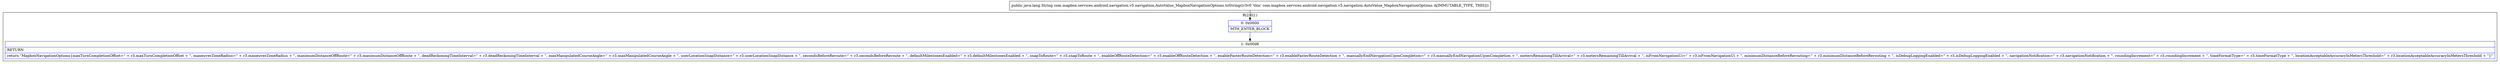 digraph "CFG forcom.mapbox.services.android.navigation.v5.navigation.AutoValue_MapboxNavigationOptions.toString()Ljava\/lang\/String;" {
subgraph cluster_Region_774879017 {
label = "R(2:0|1)";
node [shape=record,color=blue];
Node_0 [shape=record,label="{0\:\ 0x0000|MTH_ENTER_BLOCK\l}"];
Node_1 [shape=record,label="{1\:\ 0x00d6|RETURN\l|return \"MapboxNavigationOptions\{maxTurnCompletionOffset=\" + r3.maxTurnCompletionOffset + \", maneuverZoneRadius=\" + r3.maneuverZoneRadius + \", maximumDistanceOffRoute=\" + r3.maximumDistanceOffRoute + \", deadReckoningTimeInterval=\" + r3.deadReckoningTimeInterval + \", maxManipulatedCourseAngle=\" + r3.maxManipulatedCourseAngle + \", userLocationSnapDistance=\" + r3.userLocationSnapDistance + \", secondsBeforeReroute=\" + r3.secondsBeforeReroute + \", defaultMilestonesEnabled=\" + r3.defaultMilestonesEnabled + \", snapToRoute=\" + r3.snapToRoute + \", enableOffRouteDetection=\" + r3.enableOffRouteDetection + \", enableFasterRouteDetection=\" + r3.enableFasterRouteDetection + \", manuallyEndNavigationUponCompletion=\" + r3.manuallyEndNavigationUponCompletion + \", metersRemainingTillArrival=\" + r3.metersRemainingTillArrival + \", isFromNavigationUi=\" + r3.isFromNavigationUi + \", minimumDistanceBeforeRerouting=\" + r3.minimumDistanceBeforeRerouting + \", isDebugLoggingEnabled=\" + r3.isDebugLoggingEnabled + \", navigationNotification=\" + r3.navigationNotification + \", roundingIncrement=\" + r3.roundingIncrement + \", timeFormatType=\" + r3.timeFormatType + \", locationAcceptableAccuracyInMetersThreshold=\" + r3.locationAcceptableAccuracyInMetersThreshold + \"\}\"\l}"];
}
MethodNode[shape=record,label="{public java.lang.String com.mapbox.services.android.navigation.v5.navigation.AutoValue_MapboxNavigationOptions.toString((r3v0 'this' com.mapbox.services.android.navigation.v5.navigation.AutoValue_MapboxNavigationOptions A[IMMUTABLE_TYPE, THIS])) }"];
MethodNode -> Node_0;
Node_0 -> Node_1;
}

